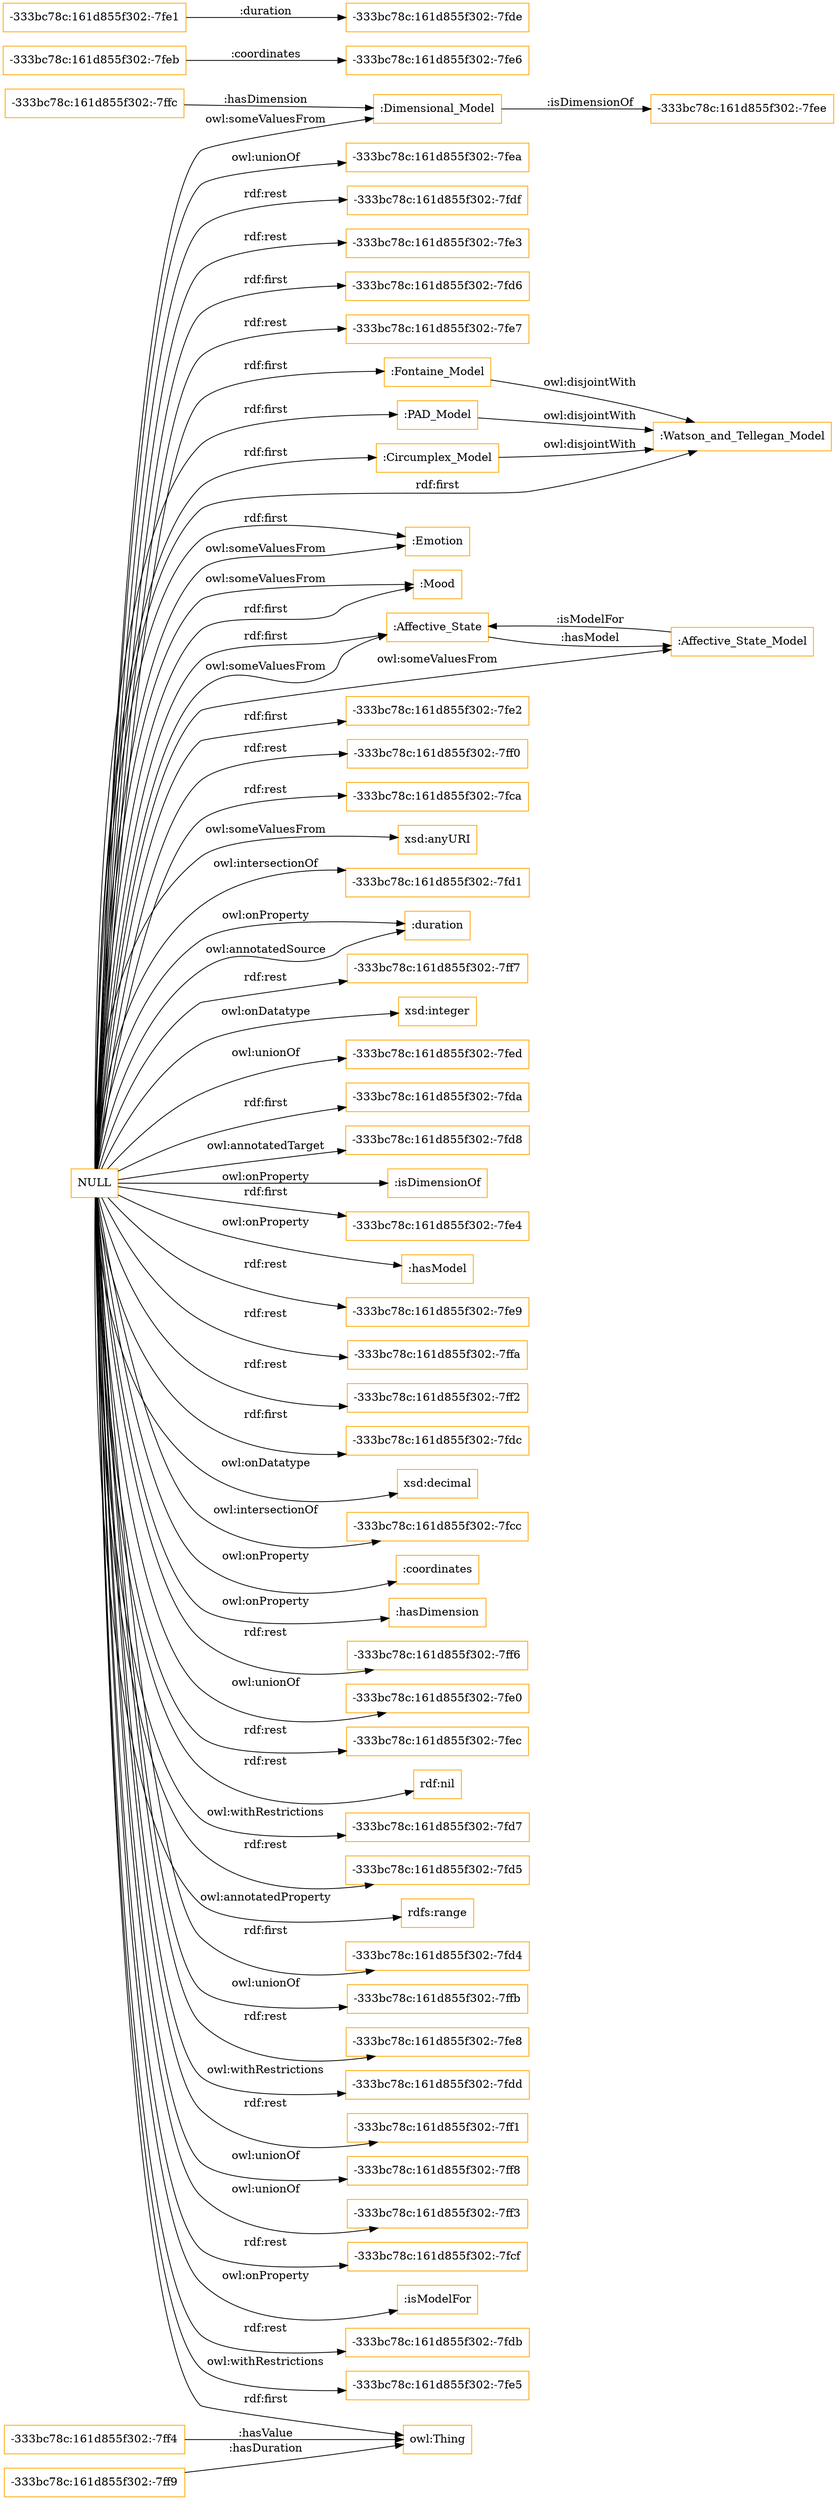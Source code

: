 digraph ar2dtool_diagram { 
rankdir=LR;
size="1501"
node [shape = rectangle, color="orange"]; ":Dimensional_Model" ":Fontaine_Model" ":PAD_Model" ":Emotion" "-333bc78c:161d855f302:-7ff4" ":Mood" ":Affective_State" ":Watson_and_Tellegan_Model" "-333bc78c:161d855f302:-7fee" "-333bc78c:161d855f302:-7feb" "-333bc78c:161d855f302:-7ffc" "-333bc78c:161d855f302:-7fe1" ":Affective_State_Model" ":Circumplex_Model" "-333bc78c:161d855f302:-7ff9" ; /*classes style*/
	":Circumplex_Model" -> ":Watson_and_Tellegan_Model" [ label = "owl:disjointWith" ];
	":Fontaine_Model" -> ":Watson_and_Tellegan_Model" [ label = "owl:disjointWith" ];
	":PAD_Model" -> ":Watson_and_Tellegan_Model" [ label = "owl:disjointWith" ];
	"NULL" -> "-333bc78c:161d855f302:-7fe2" [ label = "rdf:first" ];
	"NULL" -> "-333bc78c:161d855f302:-7ff0" [ label = "rdf:rest" ];
	"NULL" -> ":PAD_Model" [ label = "rdf:first" ];
	"NULL" -> "-333bc78c:161d855f302:-7fca" [ label = "rdf:rest" ];
	"NULL" -> "xsd:anyURI" [ label = "owl:someValuesFrom" ];
	"NULL" -> "-333bc78c:161d855f302:-7fd1" [ label = "owl:intersectionOf" ];
	"NULL" -> ":duration" [ label = "owl:onProperty" ];
	"NULL" -> "-333bc78c:161d855f302:-7ff7" [ label = "rdf:rest" ];
	"NULL" -> "xsd:integer" [ label = "owl:onDatatype" ];
	"NULL" -> "-333bc78c:161d855f302:-7fed" [ label = "owl:unionOf" ];
	"NULL" -> "-333bc78c:161d855f302:-7fda" [ label = "rdf:first" ];
	"NULL" -> "-333bc78c:161d855f302:-7fd8" [ label = "owl:annotatedTarget" ];
	"NULL" -> ":isDimensionOf" [ label = "owl:onProperty" ];
	"NULL" -> "-333bc78c:161d855f302:-7fe4" [ label = "rdf:first" ];
	"NULL" -> ":hasModel" [ label = "owl:onProperty" ];
	"NULL" -> "-333bc78c:161d855f302:-7fe9" [ label = "rdf:rest" ];
	"NULL" -> "-333bc78c:161d855f302:-7ffa" [ label = "rdf:rest" ];
	"NULL" -> "-333bc78c:161d855f302:-7ff2" [ label = "rdf:rest" ];
	"NULL" -> "-333bc78c:161d855f302:-7fdc" [ label = "rdf:first" ];
	"NULL" -> "xsd:decimal" [ label = "owl:onDatatype" ];
	"NULL" -> "-333bc78c:161d855f302:-7fcc" [ label = "owl:intersectionOf" ];
	"NULL" -> ":coordinates" [ label = "owl:onProperty" ];
	"NULL" -> ":hasDimension" [ label = "owl:onProperty" ];
	"NULL" -> "-333bc78c:161d855f302:-7ff6" [ label = "rdf:rest" ];
	"NULL" -> "-333bc78c:161d855f302:-7fe0" [ label = "owl:unionOf" ];
	"NULL" -> ":Affective_State_Model" [ label = "owl:someValuesFrom" ];
	"NULL" -> ":Fontaine_Model" [ label = "rdf:first" ];
	"NULL" -> "-333bc78c:161d855f302:-7fec" [ label = "rdf:rest" ];
	"NULL" -> "rdf:nil" [ label = "rdf:rest" ];
	"NULL" -> "-333bc78c:161d855f302:-7fd7" [ label = "owl:withRestrictions" ];
	"NULL" -> ":Mood" [ label = "owl:someValuesFrom" ];
	"NULL" -> ":Circumplex_Model" [ label = "rdf:first" ];
	"NULL" -> "-333bc78c:161d855f302:-7fd5" [ label = "rdf:rest" ];
	"NULL" -> "rdfs:range" [ label = "owl:annotatedProperty" ];
	"NULL" -> ":Emotion" [ label = "rdf:first" ];
	"NULL" -> "-333bc78c:161d855f302:-7fd4" [ label = "rdf:first" ];
	"NULL" -> "-333bc78c:161d855f302:-7ffb" [ label = "owl:unionOf" ];
	"NULL" -> "-333bc78c:161d855f302:-7fe8" [ label = "rdf:rest" ];
	"NULL" -> "-333bc78c:161d855f302:-7fdd" [ label = "owl:withRestrictions" ];
	"NULL" -> "-333bc78c:161d855f302:-7ff1" [ label = "rdf:rest" ];
	"NULL" -> ":duration" [ label = "owl:annotatedSource" ];
	"NULL" -> "-333bc78c:161d855f302:-7ff8" [ label = "owl:unionOf" ];
	"NULL" -> "-333bc78c:161d855f302:-7ff3" [ label = "owl:unionOf" ];
	"NULL" -> "owl:Thing" [ label = "rdf:first" ];
	"NULL" -> ":Emotion" [ label = "owl:someValuesFrom" ];
	"NULL" -> ":Affective_State" [ label = "owl:someValuesFrom" ];
	"NULL" -> "-333bc78c:161d855f302:-7fcf" [ label = "rdf:rest" ];
	"NULL" -> ":Watson_and_Tellegan_Model" [ label = "rdf:first" ];
	"NULL" -> ":isModelFor" [ label = "owl:onProperty" ];
	"NULL" -> "-333bc78c:161d855f302:-7fdb" [ label = "rdf:rest" ];
	"NULL" -> "-333bc78c:161d855f302:-7fe5" [ label = "owl:withRestrictions" ];
	"NULL" -> "-333bc78c:161d855f302:-7fea" [ label = "owl:unionOf" ];
	"NULL" -> "-333bc78c:161d855f302:-7fdf" [ label = "rdf:rest" ];
	"NULL" -> ":Mood" [ label = "rdf:first" ];
	"NULL" -> "-333bc78c:161d855f302:-7fe3" [ label = "rdf:rest" ];
	"NULL" -> ":Affective_State" [ label = "rdf:first" ];
	"NULL" -> ":Dimensional_Model" [ label = "owl:someValuesFrom" ];
	"NULL" -> "-333bc78c:161d855f302:-7fd6" [ label = "rdf:first" ];
	"NULL" -> "-333bc78c:161d855f302:-7fe7" [ label = "rdf:rest" ];
	":Dimensional_Model" -> "-333bc78c:161d855f302:-7fee" [ label = ":isDimensionOf" ];
	"-333bc78c:161d855f302:-7feb" -> "-333bc78c:161d855f302:-7fe6" [ label = ":coordinates" ];
	":Affective_State_Model" -> ":Affective_State" [ label = ":isModelFor" ];
	"-333bc78c:161d855f302:-7ffc" -> ":Dimensional_Model" [ label = ":hasDimension" ];
	":Affective_State" -> ":Affective_State_Model" [ label = ":hasModel" ];
	"-333bc78c:161d855f302:-7ff4" -> "owl:Thing" [ label = ":hasValue" ];
	"-333bc78c:161d855f302:-7fe1" -> "-333bc78c:161d855f302:-7fde" [ label = ":duration" ];
	"-333bc78c:161d855f302:-7ff9" -> "owl:Thing" [ label = ":hasDuration" ];

}
